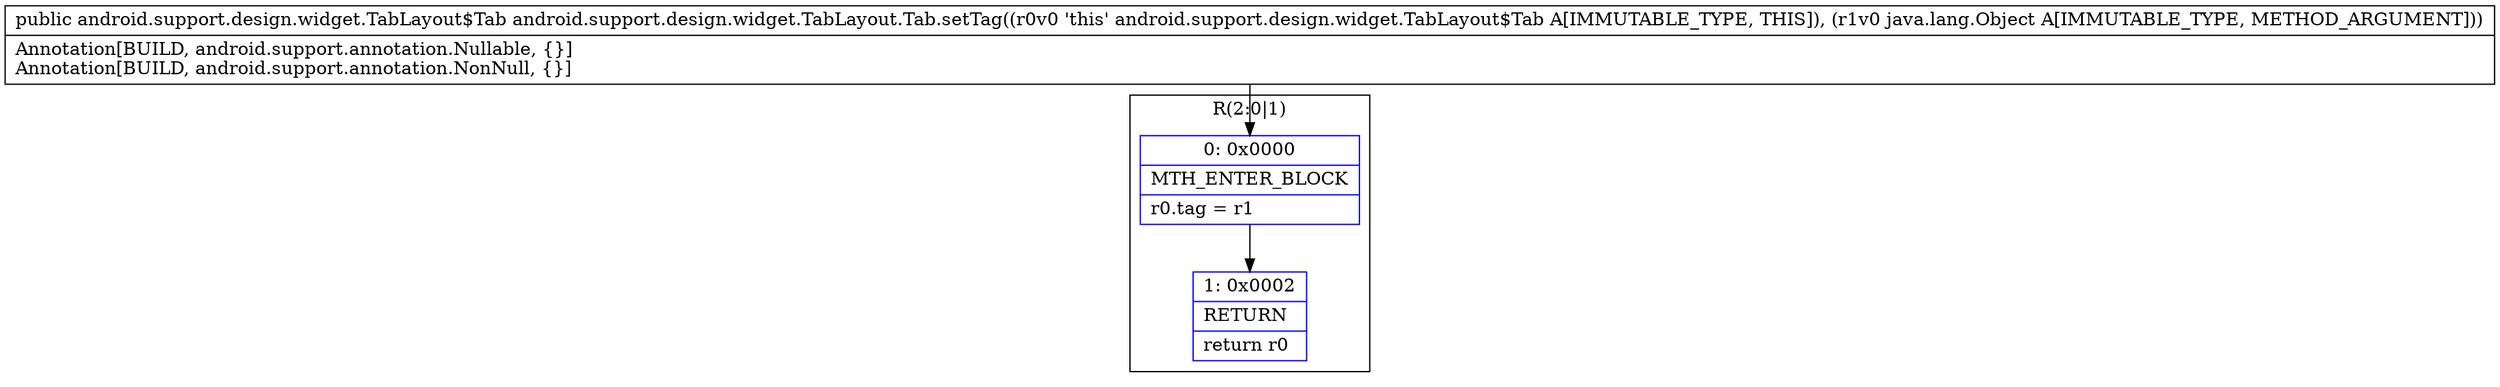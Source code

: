 digraph "CFG forandroid.support.design.widget.TabLayout.Tab.setTag(Ljava\/lang\/Object;)Landroid\/support\/design\/widget\/TabLayout$Tab;" {
subgraph cluster_Region_633118780 {
label = "R(2:0|1)";
node [shape=record,color=blue];
Node_0 [shape=record,label="{0\:\ 0x0000|MTH_ENTER_BLOCK\l|r0.tag = r1\l}"];
Node_1 [shape=record,label="{1\:\ 0x0002|RETURN\l|return r0\l}"];
}
MethodNode[shape=record,label="{public android.support.design.widget.TabLayout$Tab android.support.design.widget.TabLayout.Tab.setTag((r0v0 'this' android.support.design.widget.TabLayout$Tab A[IMMUTABLE_TYPE, THIS]), (r1v0 java.lang.Object A[IMMUTABLE_TYPE, METHOD_ARGUMENT]))  | Annotation[BUILD, android.support.annotation.Nullable, \{\}]\lAnnotation[BUILD, android.support.annotation.NonNull, \{\}]\l}"];
MethodNode -> Node_0;
Node_0 -> Node_1;
}

